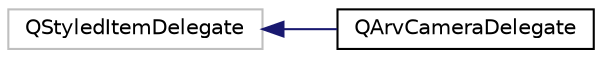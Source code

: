 digraph "Graphical Class Hierarchy"
{
  edge [fontname="Helvetica",fontsize="10",labelfontname="Helvetica",labelfontsize="10"];
  node [fontname="Helvetica",fontsize="10",shape=record];
  rankdir="LR";
  Node1 [label="QStyledItemDelegate",height=0.2,width=0.4,color="grey75", fillcolor="white", style="filled"];
  Node1 -> Node2 [dir="back",color="midnightblue",fontsize="10",style="solid",fontname="Helvetica"];
  Node2 [label="QArvCameraDelegate",height=0.2,width=0.4,color="black", fillcolor="white", style="filled",URL="$class_q_arv_camera_delegate.html",tooltip="QArvCameraDelegate provides editing widgets to go with the QArvCamera model. "];
}
